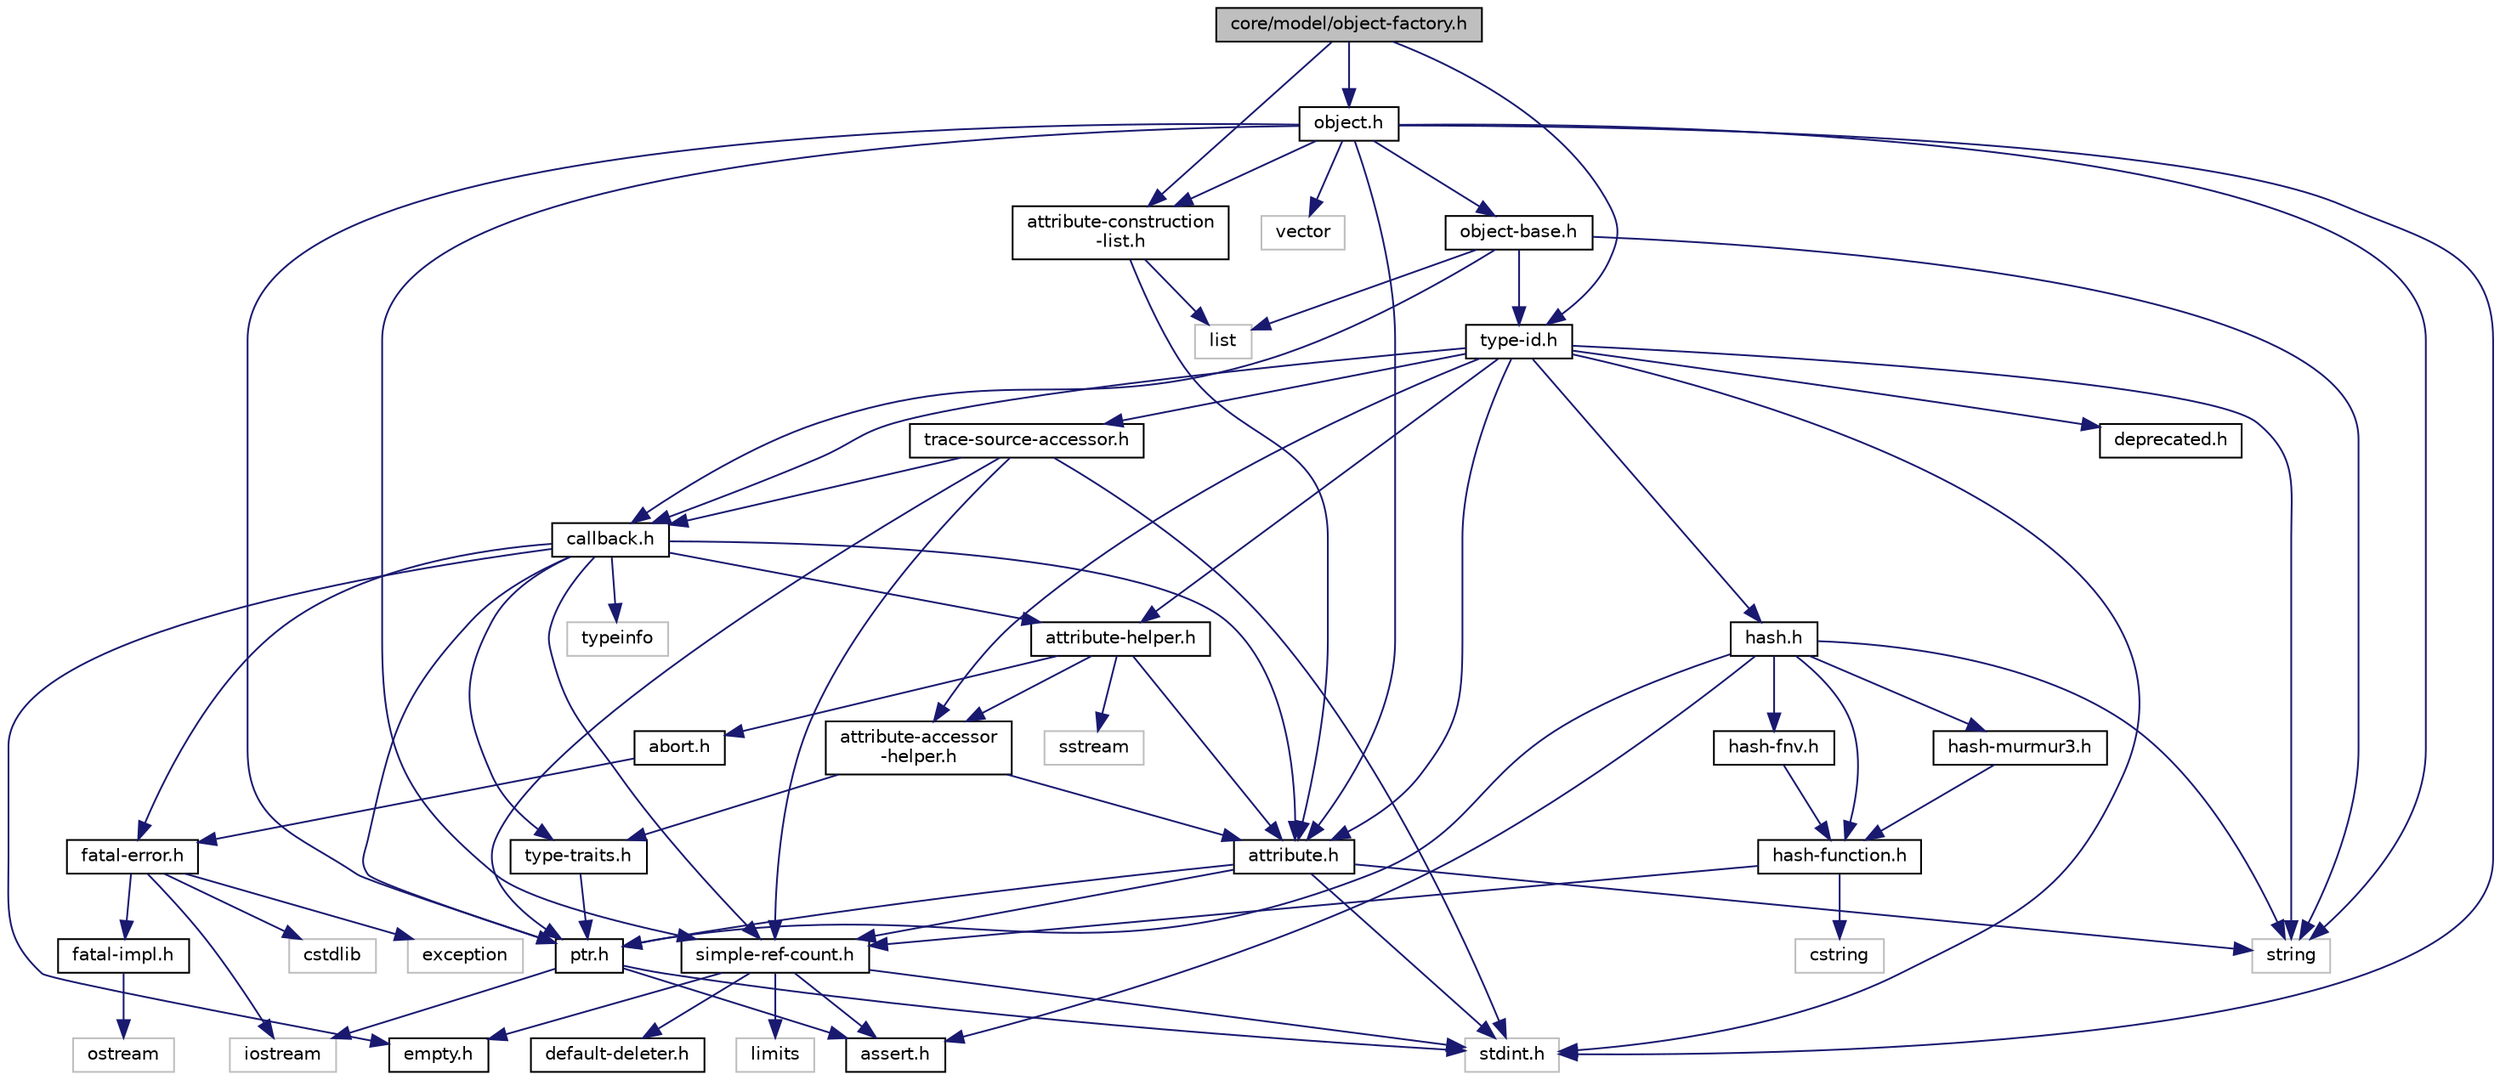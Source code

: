 digraph "core/model/object-factory.h"
{
  edge [fontname="Helvetica",fontsize="10",labelfontname="Helvetica",labelfontsize="10"];
  node [fontname="Helvetica",fontsize="10",shape=record];
  Node1 [label="core/model/object-factory.h",height=0.2,width=0.4,color="black", fillcolor="grey75", style="filled", fontcolor="black"];
  Node1 -> Node2 [color="midnightblue",fontsize="10",style="solid"];
  Node2 [label="attribute-construction\l-list.h",height=0.2,width=0.4,color="black", fillcolor="white", style="filled",URL="$d6/de2/attribute-construction-list_8h.html"];
  Node2 -> Node3 [color="midnightblue",fontsize="10",style="solid"];
  Node3 [label="attribute.h",height=0.2,width=0.4,color="black", fillcolor="white", style="filled",URL="$d3/d7c/attribute_8h.html"];
  Node3 -> Node4 [color="midnightblue",fontsize="10",style="solid"];
  Node4 [label="string",height=0.2,width=0.4,color="grey75", fillcolor="white", style="filled"];
  Node3 -> Node5 [color="midnightblue",fontsize="10",style="solid"];
  Node5 [label="stdint.h",height=0.2,width=0.4,color="grey75", fillcolor="white", style="filled"];
  Node3 -> Node6 [color="midnightblue",fontsize="10",style="solid"];
  Node6 [label="ptr.h",height=0.2,width=0.4,color="black", fillcolor="white", style="filled",URL="$dd/d98/ptr_8h.html"];
  Node6 -> Node7 [color="midnightblue",fontsize="10",style="solid"];
  Node7 [label="iostream",height=0.2,width=0.4,color="grey75", fillcolor="white", style="filled"];
  Node6 -> Node5 [color="midnightblue",fontsize="10",style="solid"];
  Node6 -> Node8 [color="midnightblue",fontsize="10",style="solid"];
  Node8 [label="assert.h",height=0.2,width=0.4,color="black", fillcolor="white", style="filled",URL="$dc/da7/assert_8h.html"];
  Node3 -> Node9 [color="midnightblue",fontsize="10",style="solid"];
  Node9 [label="simple-ref-count.h",height=0.2,width=0.4,color="black", fillcolor="white", style="filled",URL="$d8/de9/simple-ref-count_8h.html"];
  Node9 -> Node10 [color="midnightblue",fontsize="10",style="solid"];
  Node10 [label="empty.h",height=0.2,width=0.4,color="black", fillcolor="white", style="filled",URL="$d0/d4d/empty_8h.html"];
  Node9 -> Node11 [color="midnightblue",fontsize="10",style="solid"];
  Node11 [label="default-deleter.h",height=0.2,width=0.4,color="black", fillcolor="white", style="filled",URL="$d4/d92/default-deleter_8h.html"];
  Node9 -> Node8 [color="midnightblue",fontsize="10",style="solid"];
  Node9 -> Node5 [color="midnightblue",fontsize="10",style="solid"];
  Node9 -> Node12 [color="midnightblue",fontsize="10",style="solid"];
  Node12 [label="limits",height=0.2,width=0.4,color="grey75", fillcolor="white", style="filled"];
  Node2 -> Node13 [color="midnightblue",fontsize="10",style="solid"];
  Node13 [label="list",height=0.2,width=0.4,color="grey75", fillcolor="white", style="filled"];
  Node1 -> Node14 [color="midnightblue",fontsize="10",style="solid"];
  Node14 [label="object.h",height=0.2,width=0.4,color="black", fillcolor="white", style="filled",URL="$de/d10/object_8h.html"];
  Node14 -> Node5 [color="midnightblue",fontsize="10",style="solid"];
  Node14 -> Node4 [color="midnightblue",fontsize="10",style="solid"];
  Node14 -> Node15 [color="midnightblue",fontsize="10",style="solid"];
  Node15 [label="vector",height=0.2,width=0.4,color="grey75", fillcolor="white", style="filled"];
  Node14 -> Node6 [color="midnightblue",fontsize="10",style="solid"];
  Node14 -> Node3 [color="midnightblue",fontsize="10",style="solid"];
  Node14 -> Node16 [color="midnightblue",fontsize="10",style="solid"];
  Node16 [label="object-base.h",height=0.2,width=0.4,color="black", fillcolor="white", style="filled",URL="$dd/d23/object-base_8h.html"];
  Node16 -> Node17 [color="midnightblue",fontsize="10",style="solid"];
  Node17 [label="type-id.h",height=0.2,width=0.4,color="black", fillcolor="white", style="filled",URL="$db/d39/type-id_8h.html"];
  Node17 -> Node3 [color="midnightblue",fontsize="10",style="solid"];
  Node17 -> Node18 [color="midnightblue",fontsize="10",style="solid"];
  Node18 [label="attribute-accessor\l-helper.h",height=0.2,width=0.4,color="black", fillcolor="white", style="filled",URL="$d7/d9c/attribute-accessor-helper_8h.html"];
  Node18 -> Node3 [color="midnightblue",fontsize="10",style="solid"];
  Node18 -> Node19 [color="midnightblue",fontsize="10",style="solid"];
  Node19 [label="type-traits.h",height=0.2,width=0.4,color="black", fillcolor="white", style="filled",URL="$db/d6d/type-traits_8h.html"];
  Node19 -> Node6 [color="midnightblue",fontsize="10",style="solid"];
  Node17 -> Node20 [color="midnightblue",fontsize="10",style="solid"];
  Node20 [label="trace-source-accessor.h",height=0.2,width=0.4,color="black", fillcolor="white", style="filled",URL="$d6/df1/trace-source-accessor_8h.html"];
  Node20 -> Node5 [color="midnightblue",fontsize="10",style="solid"];
  Node20 -> Node21 [color="midnightblue",fontsize="10",style="solid"];
  Node21 [label="callback.h",height=0.2,width=0.4,color="black", fillcolor="white", style="filled",URL="$da/d05/callback_8h.html"];
  Node21 -> Node6 [color="midnightblue",fontsize="10",style="solid"];
  Node21 -> Node22 [color="midnightblue",fontsize="10",style="solid"];
  Node22 [label="fatal-error.h",height=0.2,width=0.4,color="black", fillcolor="white", style="filled",URL="$d4/d13/fatal-error_8h.html",tooltip="NS_FATAL_x macro definitions. "];
  Node22 -> Node7 [color="midnightblue",fontsize="10",style="solid"];
  Node22 -> Node23 [color="midnightblue",fontsize="10",style="solid"];
  Node23 [label="exception",height=0.2,width=0.4,color="grey75", fillcolor="white", style="filled"];
  Node22 -> Node24 [color="midnightblue",fontsize="10",style="solid"];
  Node24 [label="cstdlib",height=0.2,width=0.4,color="grey75", fillcolor="white", style="filled"];
  Node22 -> Node25 [color="midnightblue",fontsize="10",style="solid"];
  Node25 [label="fatal-impl.h",height=0.2,width=0.4,color="black", fillcolor="white", style="filled",URL="$db/d9c/fatal-impl_8h.html",tooltip="Declaration of RegisterStream(), UnregisterStream(), and FlushStreams(). "];
  Node25 -> Node26 [color="midnightblue",fontsize="10",style="solid"];
  Node26 [label="ostream",height=0.2,width=0.4,color="grey75", fillcolor="white", style="filled"];
  Node21 -> Node10 [color="midnightblue",fontsize="10",style="solid"];
  Node21 -> Node19 [color="midnightblue",fontsize="10",style="solid"];
  Node21 -> Node3 [color="midnightblue",fontsize="10",style="solid"];
  Node21 -> Node27 [color="midnightblue",fontsize="10",style="solid"];
  Node27 [label="attribute-helper.h",height=0.2,width=0.4,color="black", fillcolor="white", style="filled",URL="$dc/df9/attribute-helper_8h.html"];
  Node27 -> Node3 [color="midnightblue",fontsize="10",style="solid"];
  Node27 -> Node18 [color="midnightblue",fontsize="10",style="solid"];
  Node27 -> Node28 [color="midnightblue",fontsize="10",style="solid"];
  Node28 [label="sstream",height=0.2,width=0.4,color="grey75", fillcolor="white", style="filled"];
  Node27 -> Node29 [color="midnightblue",fontsize="10",style="solid"];
  Node29 [label="abort.h",height=0.2,width=0.4,color="black", fillcolor="white", style="filled",URL="$d4/dc1/abort_8h.html",tooltip="NS_ABORT_x macro definitions. "];
  Node29 -> Node22 [color="midnightblue",fontsize="10",style="solid"];
  Node21 -> Node9 [color="midnightblue",fontsize="10",style="solid"];
  Node21 -> Node30 [color="midnightblue",fontsize="10",style="solid"];
  Node30 [label="typeinfo",height=0.2,width=0.4,color="grey75", fillcolor="white", style="filled"];
  Node20 -> Node6 [color="midnightblue",fontsize="10",style="solid"];
  Node20 -> Node9 [color="midnightblue",fontsize="10",style="solid"];
  Node17 -> Node27 [color="midnightblue",fontsize="10",style="solid"];
  Node17 -> Node21 [color="midnightblue",fontsize="10",style="solid"];
  Node17 -> Node31 [color="midnightblue",fontsize="10",style="solid"];
  Node31 [label="deprecated.h",height=0.2,width=0.4,color="black", fillcolor="white", style="filled",URL="$d4/dce/deprecated_8h.html"];
  Node17 -> Node32 [color="midnightblue",fontsize="10",style="solid"];
  Node32 [label="hash.h",height=0.2,width=0.4,color="black", fillcolor="white", style="filled",URL="$db/dfb/hash_8h.html",tooltip="ns3::Hasher, ns3::Hash32() and ns3::Hash64() function declarations. "];
  Node32 -> Node4 [color="midnightblue",fontsize="10",style="solid"];
  Node32 -> Node8 [color="midnightblue",fontsize="10",style="solid"];
  Node32 -> Node6 [color="midnightblue",fontsize="10",style="solid"];
  Node32 -> Node33 [color="midnightblue",fontsize="10",style="solid"];
  Node33 [label="hash-function.h",height=0.2,width=0.4,color="black", fillcolor="white", style="filled",URL="$d0/dbc/hash-function_8h.html",tooltip="ns3::Hash::Implementation, ns3::Hash::Function::Hash32 and ns3::Hash::Function::Hash64 declarations..."];
  Node33 -> Node34 [color="midnightblue",fontsize="10",style="solid"];
  Node34 [label="cstring",height=0.2,width=0.4,color="grey75", fillcolor="white", style="filled"];
  Node33 -> Node9 [color="midnightblue",fontsize="10",style="solid"];
  Node32 -> Node35 [color="midnightblue",fontsize="10",style="solid"];
  Node35 [label="hash-murmur3.h",height=0.2,width=0.4,color="black", fillcolor="white", style="filled",URL="$d8/d7f/hash-murmur3_8h.html",tooltip="ns3::Hash::Function::Murmur3 declaration. "];
  Node35 -> Node33 [color="midnightblue",fontsize="10",style="solid"];
  Node32 -> Node36 [color="midnightblue",fontsize="10",style="solid"];
  Node36 [label="hash-fnv.h",height=0.2,width=0.4,color="black", fillcolor="white", style="filled",URL="$df/da0/hash-fnv_8h.html",tooltip="ns3::Hash::Function::Fnv1a declaration. "];
  Node36 -> Node33 [color="midnightblue",fontsize="10",style="solid"];
  Node17 -> Node4 [color="midnightblue",fontsize="10",style="solid"];
  Node17 -> Node5 [color="midnightblue",fontsize="10",style="solid"];
  Node16 -> Node21 [color="midnightblue",fontsize="10",style="solid"];
  Node16 -> Node4 [color="midnightblue",fontsize="10",style="solid"];
  Node16 -> Node13 [color="midnightblue",fontsize="10",style="solid"];
  Node14 -> Node2 [color="midnightblue",fontsize="10",style="solid"];
  Node14 -> Node9 [color="midnightblue",fontsize="10",style="solid"];
  Node1 -> Node17 [color="midnightblue",fontsize="10",style="solid"];
}

